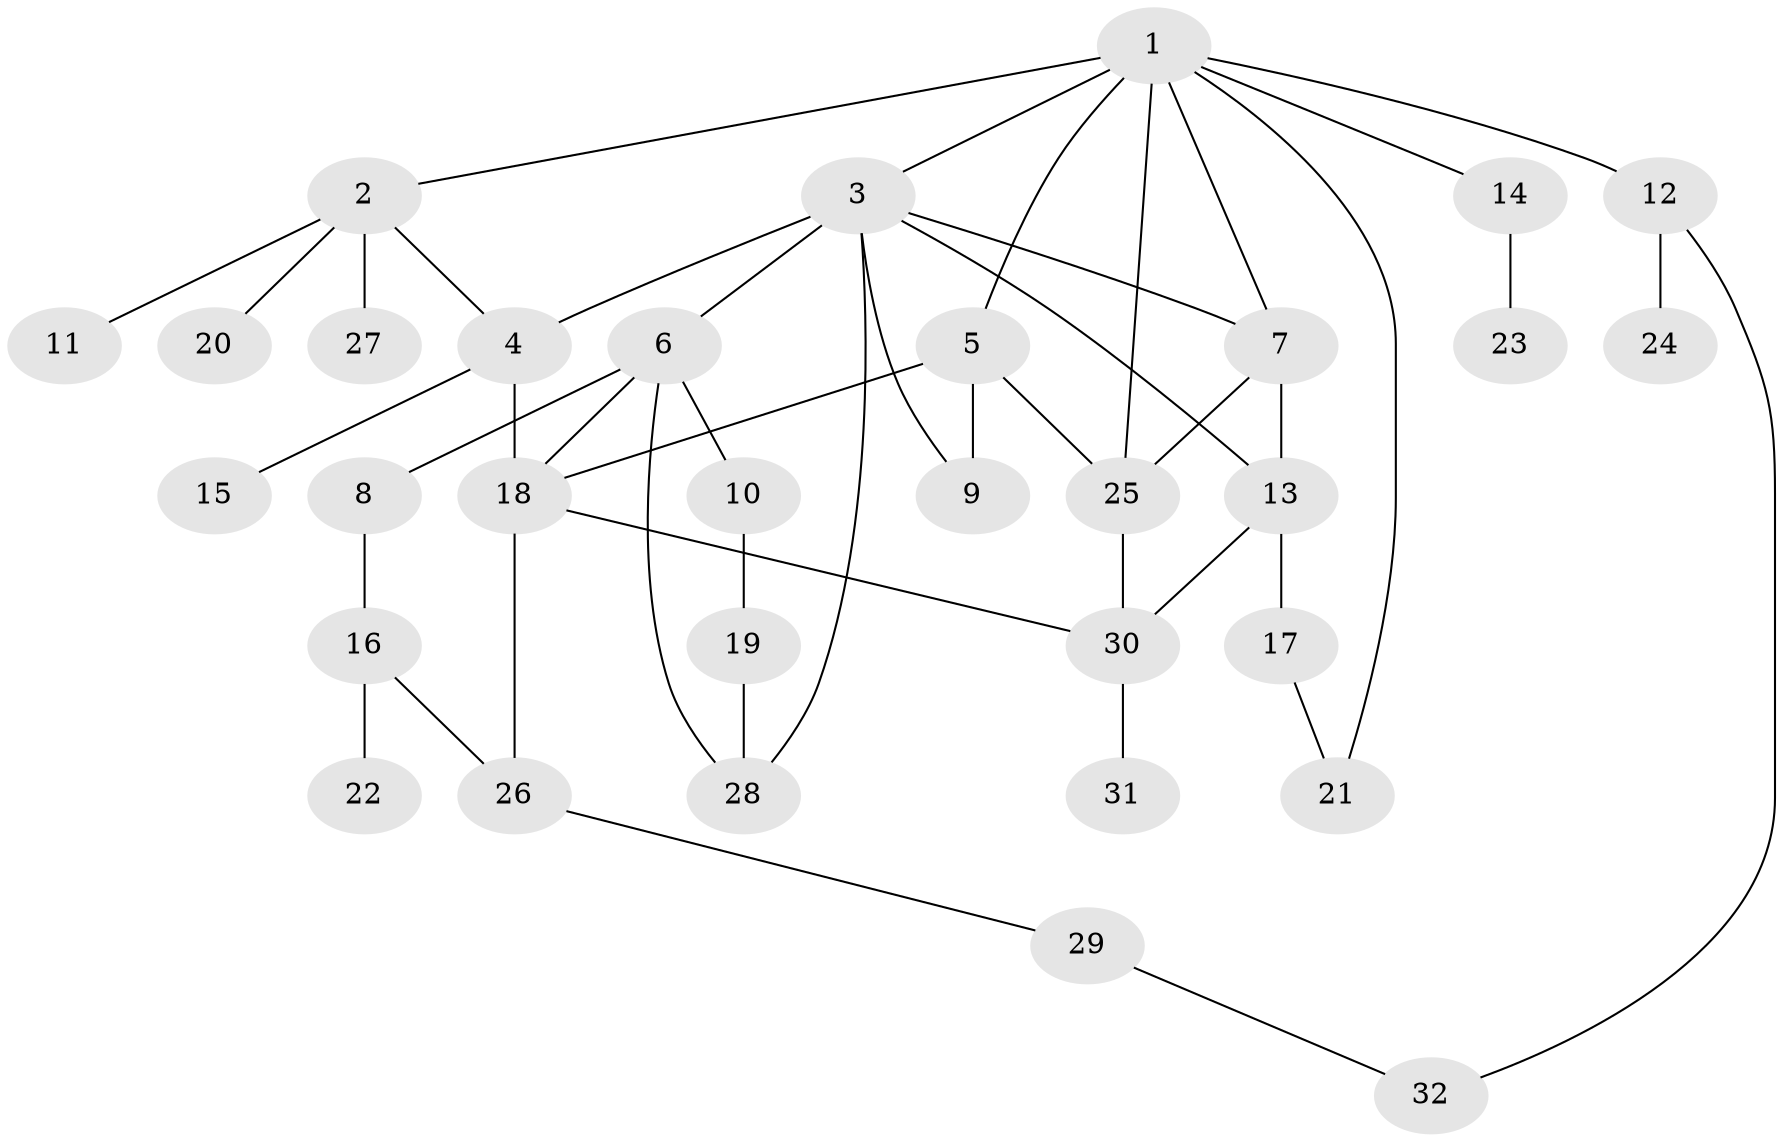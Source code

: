 // original degree distribution, {8: 0.015625, 6: 0.046875, 5: 0.03125, 4: 0.1875, 2: 0.28125, 3: 0.171875, 1: 0.265625}
// Generated by graph-tools (version 1.1) at 2025/34/03/09/25 02:34:17]
// undirected, 32 vertices, 46 edges
graph export_dot {
graph [start="1"]
  node [color=gray90,style=filled];
  1;
  2;
  3;
  4;
  5;
  6;
  7;
  8;
  9;
  10;
  11;
  12;
  13;
  14;
  15;
  16;
  17;
  18;
  19;
  20;
  21;
  22;
  23;
  24;
  25;
  26;
  27;
  28;
  29;
  30;
  31;
  32;
  1 -- 2 [weight=1.0];
  1 -- 3 [weight=1.0];
  1 -- 5 [weight=1.0];
  1 -- 7 [weight=1.0];
  1 -- 12 [weight=1.0];
  1 -- 14 [weight=1.0];
  1 -- 21 [weight=1.0];
  1 -- 25 [weight=1.0];
  2 -- 4 [weight=1.0];
  2 -- 11 [weight=1.0];
  2 -- 20 [weight=1.0];
  2 -- 27 [weight=1.0];
  3 -- 4 [weight=1.0];
  3 -- 6 [weight=2.0];
  3 -- 7 [weight=2.0];
  3 -- 9 [weight=1.0];
  3 -- 13 [weight=1.0];
  3 -- 28 [weight=1.0];
  4 -- 15 [weight=1.0];
  4 -- 18 [weight=2.0];
  5 -- 9 [weight=3.0];
  5 -- 18 [weight=3.0];
  5 -- 25 [weight=2.0];
  6 -- 8 [weight=1.0];
  6 -- 10 [weight=2.0];
  6 -- 18 [weight=1.0];
  6 -- 28 [weight=1.0];
  7 -- 13 [weight=2.0];
  7 -- 25 [weight=2.0];
  8 -- 16 [weight=1.0];
  10 -- 19 [weight=1.0];
  12 -- 24 [weight=1.0];
  12 -- 32 [weight=1.0];
  13 -- 17 [weight=2.0];
  13 -- 30 [weight=1.0];
  14 -- 23 [weight=1.0];
  16 -- 22 [weight=1.0];
  16 -- 26 [weight=1.0];
  17 -- 21 [weight=1.0];
  18 -- 26 [weight=1.0];
  18 -- 30 [weight=1.0];
  19 -- 28 [weight=2.0];
  25 -- 30 [weight=1.0];
  26 -- 29 [weight=1.0];
  29 -- 32 [weight=1.0];
  30 -- 31 [weight=1.0];
}
